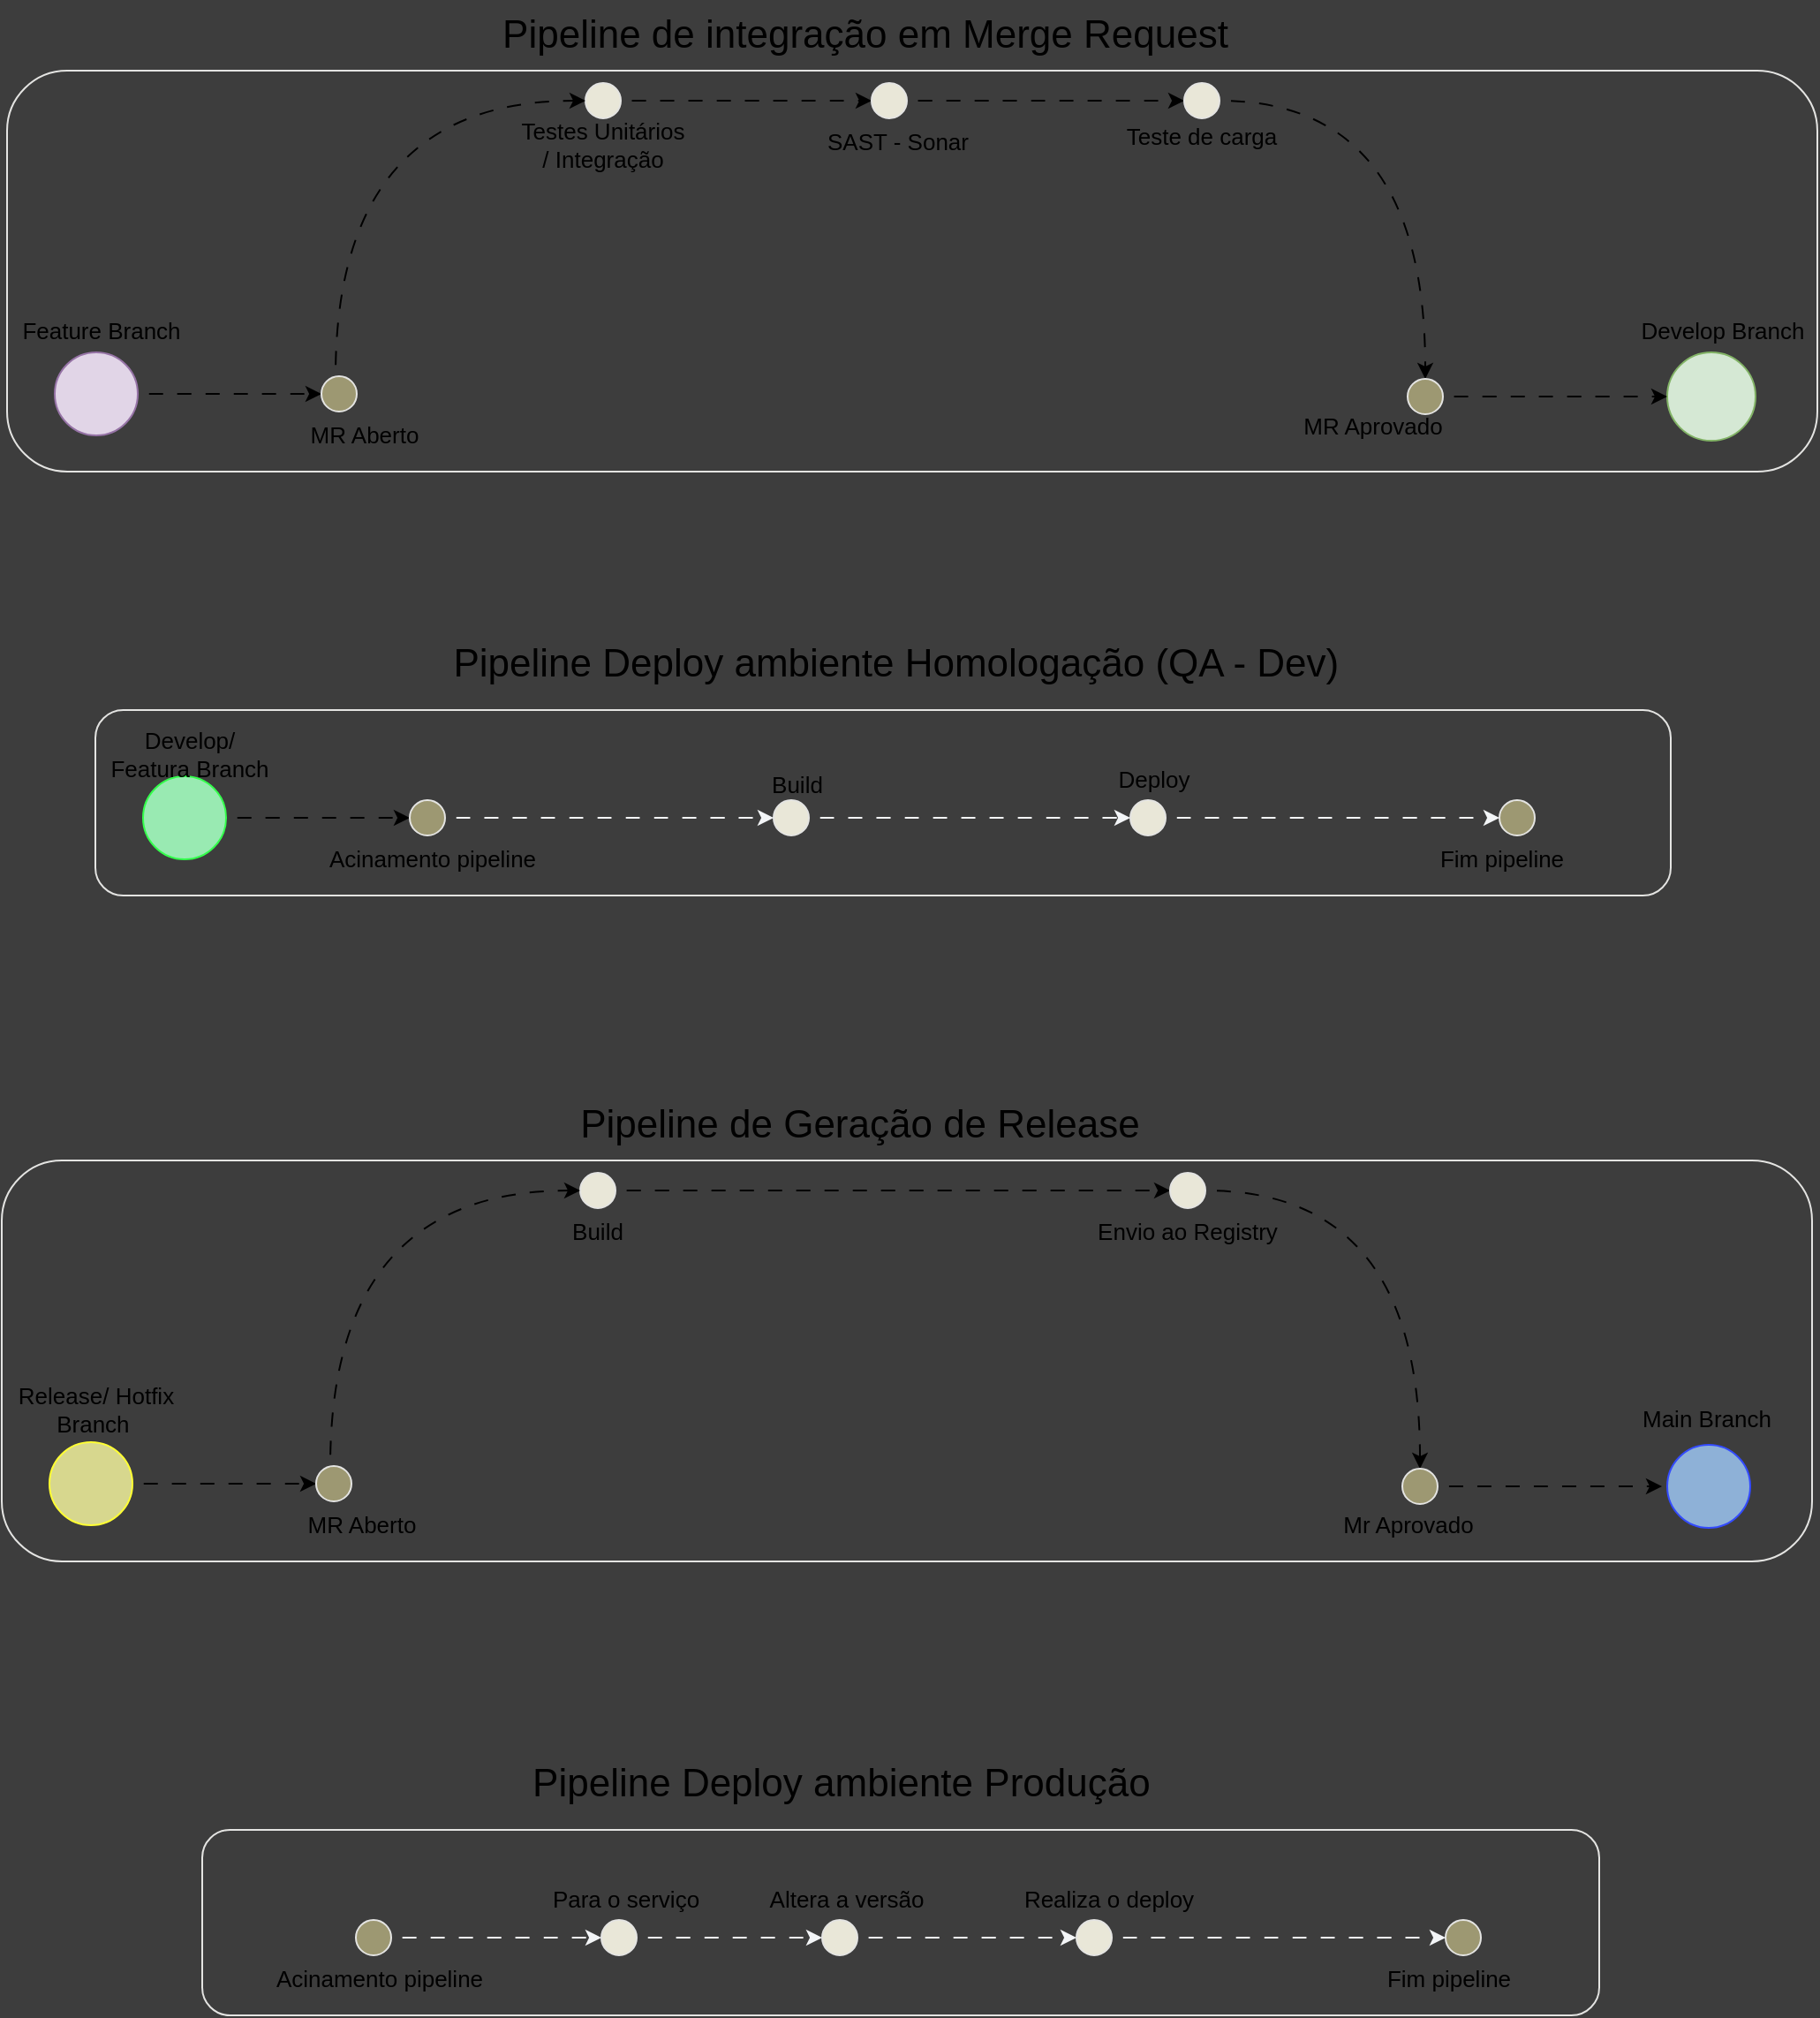 <mxfile>
    <diagram id="5r8v3a8aPRQwPSYrs9-x" name="Pipeline-CICD">
        <mxGraphModel dx="2630" dy="885" grid="0" gridSize="10" guides="1" tooltips="1" connect="1" arrows="1" fold="1" page="0" pageScale="1" pageWidth="827" pageHeight="1169" background="#3D3D3D" math="0" shadow="0">
            <root>
                <mxCell id="0"/>
                <mxCell id="1" parent="0"/>
                <mxCell id="2" value="" style="rounded=1;whiteSpace=wrap;html=1;strokeColor=#e4e4e2;fontSize=13;fontColor=#FFFFFF;fillColor=none;" vertex="1" parent="1">
                    <mxGeometry x="-259" y="502" width="1025" height="227" as="geometry"/>
                </mxCell>
                <mxCell id="3" style="edgeStyle=orthogonalEdgeStyle;curved=1;rounded=1;comic=0;html=1;entryX=0;entryY=0.5;entryDx=0;entryDy=0;fontSize=13;fontColor=#FFFFFF;startFill=1;flowAnimation=1;" edge="1" parent="1" source="4" target="19">
                    <mxGeometry relative="1" as="geometry"/>
                </mxCell>
                <mxCell id="4" value="" style="ellipse;whiteSpace=wrap;html=1;aspect=fixed;fontSize=10;fillColor=#e1d5e7;strokeColor=#9673a6;rounded=1;" vertex="1" parent="1">
                    <mxGeometry x="-232" y="661.5" width="47" height="47" as="geometry"/>
                </mxCell>
                <mxCell id="5" value="" style="ellipse;whiteSpace=wrap;html=1;aspect=fixed;fillColor=#d5e8d4;strokeColor=#82b366;rounded=1;" vertex="1" parent="1">
                    <mxGeometry x="681" y="661.5" width="50" height="50" as="geometry"/>
                </mxCell>
                <mxCell id="6" style="edgeStyle=orthogonalEdgeStyle;curved=1;rounded=1;comic=0;html=1;entryX=0;entryY=0.5;entryDx=0;entryDy=0;fontSize=13;fontColor=#FFFFFF;startFill=1;flowAnimation=1;" edge="1" parent="1" source="7" target="13">
                    <mxGeometry relative="1" as="geometry"/>
                </mxCell>
                <mxCell id="7" value="" style="ellipse;whiteSpace=wrap;html=1;aspect=fixed;fontSize=10;fillColor=#e9e7d8;strokeColor=#e4e4e2;rounded=1;" vertex="1" parent="1">
                    <mxGeometry x="68.5" y="509" width="20" height="20" as="geometry"/>
                </mxCell>
                <mxCell id="8" value="Feature Branch" style="text;html=1;strokeColor=none;fillColor=none;align=center;verticalAlign=middle;whiteSpace=wrap;rounded=1;fontSize=13;" vertex="1" parent="1">
                    <mxGeometry x="-256" y="636.5" width="101" height="25" as="geometry"/>
                </mxCell>
                <mxCell id="9" value="Develop Branch" style="text;html=1;strokeColor=none;fillColor=none;align=center;verticalAlign=middle;whiteSpace=wrap;rounded=1;fontSize=13;" vertex="1" parent="1">
                    <mxGeometry x="662" y="636.5" width="101" height="25" as="geometry"/>
                </mxCell>
                <mxCell id="10" value="Pipeline de integração em Merge Request" style="text;html=1;strokeColor=none;fillColor=none;align=center;verticalAlign=middle;whiteSpace=wrap;rounded=1;fontSize=22;" vertex="1" parent="1">
                    <mxGeometry x="6" y="462" width="441.5" height="40" as="geometry"/>
                </mxCell>
                <mxCell id="11" value="Testes Unitários / Integração" style="text;html=1;strokeColor=none;fillColor=none;align=center;verticalAlign=middle;whiteSpace=wrap;rounded=1;fontSize=13;" vertex="1" parent="1">
                    <mxGeometry x="28" y="531" width="101" height="25" as="geometry"/>
                </mxCell>
                <mxCell id="12" style="edgeStyle=orthogonalEdgeStyle;curved=1;rounded=1;comic=0;html=1;exitX=1;exitY=0.5;exitDx=0;exitDy=0;entryX=0;entryY=0.5;entryDx=0;entryDy=0;fontSize=13;fontColor=#FFFFFF;startFill=1;flowAnimation=1;" edge="1" parent="1" source="13" target="16">
                    <mxGeometry relative="1" as="geometry"/>
                </mxCell>
                <mxCell id="13" value="" style="ellipse;whiteSpace=wrap;html=1;aspect=fixed;fontSize=10;fillColor=#e9e7d8;strokeColor=#e4e4e2;rounded=1;" vertex="1" parent="1">
                    <mxGeometry x="230.5" y="509" width="20" height="20" as="geometry"/>
                </mxCell>
                <mxCell id="14" value="SAST - Sonar" style="text;html=1;strokeColor=none;fillColor=none;align=center;verticalAlign=middle;whiteSpace=wrap;rounded=1;fontSize=13;" vertex="1" parent="1">
                    <mxGeometry x="195" y="529" width="101" height="25" as="geometry"/>
                </mxCell>
                <mxCell id="15" style="edgeStyle=orthogonalEdgeStyle;curved=1;rounded=1;comic=0;html=1;fontSize=13;fontColor=#FFFFFF;startFill=1;entryX=0.5;entryY=0;entryDx=0;entryDy=0;flowAnimation=1;" edge="1" parent="1" source="16" target="21">
                    <mxGeometry relative="1" as="geometry"/>
                </mxCell>
                <mxCell id="16" value="" style="ellipse;whiteSpace=wrap;html=1;aspect=fixed;fontSize=10;fillColor=#e9e7d8;strokeColor=#e4e4e2;rounded=1;" vertex="1" parent="1">
                    <mxGeometry x="407.5" y="509" width="20" height="20" as="geometry"/>
                </mxCell>
                <mxCell id="17" value="Teste de carga" style="text;html=1;strokeColor=none;fillColor=none;align=center;verticalAlign=middle;whiteSpace=wrap;rounded=1;fontSize=13;" vertex="1" parent="1">
                    <mxGeometry x="367" y="526" width="101" height="25" as="geometry"/>
                </mxCell>
                <mxCell id="18" style="edgeStyle=orthogonalEdgeStyle;curved=1;rounded=1;comic=0;html=1;entryX=0;entryY=0.5;entryDx=0;entryDy=0;fontSize=13;fontColor=#FFFFFF;startFill=1;flowAnimation=1;" edge="1" parent="1" source="19" target="7">
                    <mxGeometry relative="1" as="geometry">
                        <Array as="points">
                            <mxPoint x="-73" y="519"/>
                        </Array>
                    </mxGeometry>
                </mxCell>
                <mxCell id="19" value="" style="ellipse;whiteSpace=wrap;html=1;aspect=fixed;fontSize=10;fillColor=#9d9872;strokeColor=#e4e4e2;rounded=1;" vertex="1" parent="1">
                    <mxGeometry x="-81" y="675" width="20" height="20" as="geometry"/>
                </mxCell>
                <mxCell id="20" style="edgeStyle=orthogonalEdgeStyle;curved=1;rounded=1;comic=0;html=1;entryX=0;entryY=0.5;entryDx=0;entryDy=0;fontSize=13;fontColor=#FFFFFF;startFill=1;flowAnimation=1;" edge="1" parent="1" source="21" target="5">
                    <mxGeometry relative="1" as="geometry"/>
                </mxCell>
                <mxCell id="21" value="" style="ellipse;whiteSpace=wrap;html=1;aspect=fixed;fontSize=10;fillColor=#9d9872;strokeColor=#e4e4e2;rounded=1;" vertex="1" parent="1">
                    <mxGeometry x="534" y="676.5" width="20" height="20" as="geometry"/>
                </mxCell>
                <mxCell id="22" value="MR Aberto" style="text;html=1;strokeColor=none;fillColor=none;align=center;verticalAlign=middle;whiteSpace=wrap;rounded=1;fontSize=13;" vertex="1" parent="1">
                    <mxGeometry x="-107" y="695" width="101" height="25" as="geometry"/>
                </mxCell>
                <mxCell id="23" value="MR Aprovado" style="text;html=1;strokeColor=none;fillColor=none;align=center;verticalAlign=middle;whiteSpace=wrap;rounded=1;fontSize=13;" vertex="1" parent="1">
                    <mxGeometry x="464" y="690" width="101" height="25" as="geometry"/>
                </mxCell>
                <mxCell id="24" value="" style="rounded=1;whiteSpace=wrap;html=1;strokeColor=#e4e4e2;fontSize=13;fontColor=#FFFFFF;fillColor=none;" vertex="1" parent="1">
                    <mxGeometry x="-209" y="864" width="892" height="105" as="geometry"/>
                </mxCell>
                <mxCell id="25" style="edgeStyle=orthogonalEdgeStyle;curved=1;rounded=1;comic=0;html=1;entryX=0;entryY=0.5;entryDx=0;entryDy=0;fontSize=13;fontColor=#FFFFFF;startFill=1;flowAnimation=1;" edge="1" parent="1" source="26" target="33">
                    <mxGeometry relative="1" as="geometry"/>
                </mxCell>
                <mxCell id="26" value="" style="ellipse;whiteSpace=wrap;html=1;aspect=fixed;fontSize=10;fillColor=#99eab2;strokeColor=#33ff4b;rounded=1;" vertex="1" parent="1">
                    <mxGeometry x="-182" y="901.5" width="47" height="47" as="geometry"/>
                </mxCell>
                <mxCell id="27" style="edgeStyle=orthogonalEdgeStyle;curved=1;rounded=1;comic=0;html=1;exitX=1;exitY=0.5;exitDx=0;exitDy=0;entryX=0;entryY=0.5;entryDx=0;entryDy=0;strokeColor=#f3f5f7;fontSize=22;fontColor=#FFFFFF;startFill=1;flowAnimation=1;" edge="1" parent="1" source="28" target="57">
                    <mxGeometry relative="1" as="geometry">
                        <mxPoint x="233" y="925" as="targetPoint"/>
                    </mxGeometry>
                </mxCell>
                <mxCell id="28" value="" style="ellipse;whiteSpace=wrap;html=1;aspect=fixed;fontSize=10;fillColor=#e9e7d8;strokeColor=#e4e4e2;rounded=1;" vertex="1" parent="1">
                    <mxGeometry x="175" y="915" width="20" height="20" as="geometry"/>
                </mxCell>
                <mxCell id="29" value="Develop/ Featura Branch" style="text;html=1;strokeColor=none;fillColor=none;align=center;verticalAlign=middle;whiteSpace=wrap;rounded=1;fontSize=13;" vertex="1" parent="1">
                    <mxGeometry x="-206" y="876.5" width="101" height="25" as="geometry"/>
                </mxCell>
                <mxCell id="30" value="Pipeline Deploy ambiente Homologação (QA - Dev)&amp;nbsp;" style="text;html=1;strokeColor=none;fillColor=none;align=center;verticalAlign=middle;whiteSpace=wrap;rounded=1;fontSize=22;" vertex="1" parent="1">
                    <mxGeometry x="-10.5" y="818" width="515" height="40" as="geometry"/>
                </mxCell>
                <mxCell id="31" value="Build" style="text;html=1;strokeColor=none;fillColor=none;align=center;verticalAlign=middle;whiteSpace=wrap;rounded=1;fontSize=13;" vertex="1" parent="1">
                    <mxGeometry x="138" y="893" width="101" height="25" as="geometry"/>
                </mxCell>
                <mxCell id="32" style="edgeStyle=orthogonalEdgeStyle;curved=1;rounded=1;comic=0;html=1;exitX=1;exitY=0.5;exitDx=0;exitDy=0;entryX=0;entryY=0.5;entryDx=0;entryDy=0;strokeColor=#f3f5f7;fontSize=22;fontColor=#FFFFFF;startFill=1;flowAnimation=1;" edge="1" parent="1" source="33" target="28">
                    <mxGeometry relative="1" as="geometry"/>
                </mxCell>
                <mxCell id="33" value="" style="ellipse;whiteSpace=wrap;html=1;aspect=fixed;fontSize=10;fillColor=#9d9872;strokeColor=#e4e4e2;rounded=1;" vertex="1" parent="1">
                    <mxGeometry x="-31" y="915" width="20" height="20" as="geometry"/>
                </mxCell>
                <mxCell id="34" value="" style="ellipse;whiteSpace=wrap;html=1;aspect=fixed;fontSize=10;fillColor=#9d9872;strokeColor=#e4e4e2;rounded=1;" vertex="1" parent="1">
                    <mxGeometry x="586" y="915" width="20" height="20" as="geometry"/>
                </mxCell>
                <mxCell id="35" value="Acinamento pipeline" style="text;html=1;strokeColor=none;fillColor=none;align=center;verticalAlign=middle;whiteSpace=wrap;rounded=1;fontSize=13;" vertex="1" parent="1">
                    <mxGeometry x="-101" y="935" width="166" height="25" as="geometry"/>
                </mxCell>
                <mxCell id="36" value="Fim pipeline" style="text;html=1;strokeColor=none;fillColor=none;align=center;verticalAlign=middle;whiteSpace=wrap;rounded=1;fontSize=13;" vertex="1" parent="1">
                    <mxGeometry x="537" y="935" width="101" height="25" as="geometry"/>
                </mxCell>
                <mxCell id="37" value="" style="rounded=1;whiteSpace=wrap;html=1;strokeColor=#e4e4e2;fontSize=13;fontColor=#FFFFFF;fillColor=none;" vertex="1" parent="1">
                    <mxGeometry x="-262" y="1119" width="1025" height="227" as="geometry"/>
                </mxCell>
                <mxCell id="38" style="edgeStyle=orthogonalEdgeStyle;curved=1;rounded=1;comic=0;html=1;entryX=0;entryY=0.5;entryDx=0;entryDy=0;fontSize=13;fontColor=#FFFFFF;startFill=1;flowAnimation=1;" edge="1" parent="1" source="39" target="49">
                    <mxGeometry relative="1" as="geometry"/>
                </mxCell>
                <mxCell id="39" value="" style="ellipse;whiteSpace=wrap;html=1;aspect=fixed;fontSize=10;fillColor=#d7d78e;strokeColor=#FFFF33;rounded=1;" vertex="1" parent="1">
                    <mxGeometry x="-235" y="1278.5" width="47" height="47" as="geometry"/>
                </mxCell>
                <mxCell id="40" style="edgeStyle=orthogonalEdgeStyle;curved=1;rounded=1;comic=0;html=1;entryX=0;entryY=0.5;entryDx=0;entryDy=0;fontSize=13;fontColor=#FFFFFF;startFill=1;flowAnimation=1;" edge="1" parent="1" source="41" target="45">
                    <mxGeometry relative="1" as="geometry"/>
                </mxCell>
                <mxCell id="41" value="" style="ellipse;whiteSpace=wrap;html=1;aspect=fixed;fontSize=10;fillColor=#e9e7d8;strokeColor=#e4e4e2;rounded=1;" vertex="1" parent="1">
                    <mxGeometry x="65.5" y="1126" width="20" height="20" as="geometry"/>
                </mxCell>
                <mxCell id="42" value="Release/ Hotfix Branch&amp;nbsp;" style="text;html=1;strokeColor=none;fillColor=none;align=center;verticalAlign=middle;whiteSpace=wrap;rounded=1;fontSize=13;" vertex="1" parent="1">
                    <mxGeometry x="-259" y="1247" width="101" height="25" as="geometry"/>
                </mxCell>
                <mxCell id="43" value="Pipeline de Geração de Release" style="text;html=1;strokeColor=none;fillColor=none;align=center;verticalAlign=middle;whiteSpace=wrap;rounded=1;fontSize=22;" vertex="1" parent="1">
                    <mxGeometry x="3" y="1079" width="441.5" height="40" as="geometry"/>
                </mxCell>
                <mxCell id="44" value="Build" style="text;html=1;strokeColor=none;fillColor=none;align=center;verticalAlign=middle;whiteSpace=wrap;rounded=1;fontSize=13;" vertex="1" parent="1">
                    <mxGeometry x="25" y="1146" width="101" height="25" as="geometry"/>
                </mxCell>
                <mxCell id="45" value="" style="ellipse;whiteSpace=wrap;html=1;aspect=fixed;fontSize=10;fillColor=#e9e7d8;strokeColor=#e4e4e2;rounded=1;" vertex="1" parent="1">
                    <mxGeometry x="399.5" y="1126" width="20" height="20" as="geometry"/>
                </mxCell>
                <mxCell id="46" value="Envio ao Registry" style="text;html=1;strokeColor=none;fillColor=none;align=center;verticalAlign=middle;whiteSpace=wrap;rounded=1;fontSize=13;" vertex="1" parent="1">
                    <mxGeometry x="354" y="1146" width="111" height="25" as="geometry"/>
                </mxCell>
                <mxCell id="47" style="edgeStyle=orthogonalEdgeStyle;curved=1;rounded=1;comic=0;html=1;fontSize=13;fontColor=#FFFFFF;startFill=1;entryX=0.5;entryY=0;entryDx=0;entryDy=0;exitX=1;exitY=0.5;exitDx=0;exitDy=0;flowAnimation=1;" edge="1" parent="1" source="45" target="51">
                    <mxGeometry relative="1" as="geometry">
                        <mxPoint x="424.5" y="1136.034" as="sourcePoint"/>
                    </mxGeometry>
                </mxCell>
                <mxCell id="48" style="edgeStyle=orthogonalEdgeStyle;curved=1;rounded=1;comic=0;html=1;entryX=0;entryY=0.5;entryDx=0;entryDy=0;fontSize=13;fontColor=#FFFFFF;startFill=1;flowAnimation=1;" edge="1" parent="1" source="49" target="41">
                    <mxGeometry relative="1" as="geometry">
                        <Array as="points">
                            <mxPoint x="-76" y="1136"/>
                        </Array>
                    </mxGeometry>
                </mxCell>
                <mxCell id="49" value="" style="ellipse;whiteSpace=wrap;html=1;aspect=fixed;fontSize=10;fillColor=#9d9872;strokeColor=#e4e4e2;rounded=1;" vertex="1" parent="1">
                    <mxGeometry x="-84" y="1292" width="20" height="20" as="geometry"/>
                </mxCell>
                <mxCell id="50" style="edgeStyle=orthogonalEdgeStyle;curved=1;rounded=1;comic=0;html=1;entryX=0;entryY=0.5;entryDx=0;entryDy=0;fontSize=13;fontColor=#FFFFFF;startFill=1;flowAnimation=1;" edge="1" parent="1" source="51">
                    <mxGeometry relative="1" as="geometry">
                        <mxPoint x="678" y="1303.5" as="targetPoint"/>
                    </mxGeometry>
                </mxCell>
                <mxCell id="51" value="" style="ellipse;whiteSpace=wrap;html=1;aspect=fixed;fontSize=10;fillColor=#9d9872;strokeColor=#e4e4e2;rounded=1;" vertex="1" parent="1">
                    <mxGeometry x="531" y="1293.5" width="20" height="20" as="geometry"/>
                </mxCell>
                <mxCell id="52" value="MR Aberto" style="text;html=1;strokeColor=none;fillColor=none;align=center;verticalAlign=middle;whiteSpace=wrap;rounded=1;fontSize=13;" vertex="1" parent="1">
                    <mxGeometry x="-141" y="1312" width="166" height="25" as="geometry"/>
                </mxCell>
                <mxCell id="53" value="Mr Aprovado" style="text;html=1;strokeColor=none;fillColor=none;align=center;verticalAlign=middle;whiteSpace=wrap;rounded=1;fontSize=13;" vertex="1" parent="1">
                    <mxGeometry x="484" y="1312" width="101" height="25" as="geometry"/>
                </mxCell>
                <mxCell id="54" value="" style="ellipse;whiteSpace=wrap;html=1;aspect=fixed;fontSize=10;fillColor=#8eb1d7;strokeColor=#334bff;rounded=1;" vertex="1" parent="1">
                    <mxGeometry x="681" y="1280" width="47" height="47" as="geometry"/>
                </mxCell>
                <mxCell id="55" value="Main Branch" style="text;html=1;strokeColor=none;fillColor=none;align=center;verticalAlign=middle;whiteSpace=wrap;rounded=1;fontSize=13;" vertex="1" parent="1">
                    <mxGeometry x="652.5" y="1252" width="101" height="25" as="geometry"/>
                </mxCell>
                <mxCell id="56" style="edgeStyle=orthogonalEdgeStyle;curved=1;rounded=1;comic=0;html=1;exitX=1;exitY=0.5;exitDx=0;exitDy=0;entryX=0;entryY=0.5;entryDx=0;entryDy=0;strokeColor=#f3f5f7;fontSize=22;fontColor=#FFFFFF;startFill=1;flowAnimation=1;" edge="1" parent="1" source="57" target="34">
                    <mxGeometry relative="1" as="geometry"/>
                </mxCell>
                <mxCell id="57" value="" style="ellipse;whiteSpace=wrap;html=1;aspect=fixed;fontSize=10;fillColor=#e9e7d8;strokeColor=#e4e4e2;rounded=1;" vertex="1" parent="1">
                    <mxGeometry x="377" y="915" width="20" height="20" as="geometry"/>
                </mxCell>
                <mxCell id="58" value="Deploy" style="text;html=1;strokeColor=none;fillColor=none;align=center;verticalAlign=middle;whiteSpace=wrap;rounded=1;fontSize=13;" vertex="1" parent="1">
                    <mxGeometry x="357" y="890" width="67" height="25" as="geometry"/>
                </mxCell>
                <mxCell id="59" value="" style="rounded=1;whiteSpace=wrap;html=1;strokeColor=#e4e4e2;fontSize=13;fontColor=#FFFFFF;fillColor=none;" vertex="1" parent="1">
                    <mxGeometry x="-148.5" y="1498" width="791" height="105" as="geometry"/>
                </mxCell>
                <mxCell id="60" style="edgeStyle=orthogonalEdgeStyle;curved=1;rounded=1;comic=0;html=1;exitX=1;exitY=0.5;exitDx=0;exitDy=0;entryX=0;entryY=0.5;entryDx=0;entryDy=0;strokeColor=#f3f5f7;fontSize=22;fontColor=#FFFFFF;startFill=1;flowAnimation=1;" edge="1" parent="1" source="61" target="70">
                    <mxGeometry relative="1" as="geometry"/>
                </mxCell>
                <mxCell id="61" value="" style="ellipse;whiteSpace=wrap;html=1;aspect=fixed;fontSize=10;fillColor=#e9e7d8;strokeColor=#e4e4e2;rounded=1;" vertex="1" parent="1">
                    <mxGeometry x="77.5" y="1549" width="20" height="20" as="geometry"/>
                </mxCell>
                <mxCell id="62" value="Pipeline Deploy ambiente Produção&amp;nbsp;" style="text;html=1;strokeColor=none;fillColor=none;align=center;verticalAlign=middle;whiteSpace=wrap;rounded=1;fontSize=22;" vertex="1" parent="1">
                    <mxGeometry x="-41" y="1452" width="515" height="40" as="geometry"/>
                </mxCell>
                <mxCell id="63" value="Para o serviço" style="text;html=1;strokeColor=none;fillColor=none;align=center;verticalAlign=middle;whiteSpace=wrap;rounded=1;fontSize=13;" vertex="1" parent="1">
                    <mxGeometry x="40.5" y="1524" width="101" height="25" as="geometry"/>
                </mxCell>
                <mxCell id="64" style="edgeStyle=orthogonalEdgeStyle;curved=1;rounded=1;comic=0;html=1;exitX=1;exitY=0.5;exitDx=0;exitDy=0;entryX=0;entryY=0.5;entryDx=0;entryDy=0;strokeColor=#f3f5f7;fontSize=22;fontColor=#FFFFFF;startFill=1;flowAnimation=1;" edge="1" parent="1" source="65" target="61">
                    <mxGeometry relative="1" as="geometry"/>
                </mxCell>
                <mxCell id="65" value="" style="ellipse;whiteSpace=wrap;html=1;aspect=fixed;fontSize=10;fillColor=#9d9872;strokeColor=#e4e4e2;rounded=1;" vertex="1" parent="1">
                    <mxGeometry x="-61.5" y="1549" width="20" height="20" as="geometry"/>
                </mxCell>
                <mxCell id="66" value="" style="ellipse;whiteSpace=wrap;html=1;aspect=fixed;fontSize=10;fillColor=#9d9872;strokeColor=#e4e4e2;rounded=1;" vertex="1" parent="1">
                    <mxGeometry x="555.5" y="1549" width="20" height="20" as="geometry"/>
                </mxCell>
                <mxCell id="67" value="Acinamento pipeline" style="text;html=1;strokeColor=none;fillColor=none;align=center;verticalAlign=middle;whiteSpace=wrap;rounded=1;fontSize=13;" vertex="1" parent="1">
                    <mxGeometry x="-131.5" y="1569" width="166" height="25" as="geometry"/>
                </mxCell>
                <mxCell id="68" value="Fim pipeline" style="text;html=1;strokeColor=none;fillColor=none;align=center;verticalAlign=middle;whiteSpace=wrap;rounded=1;fontSize=13;" vertex="1" parent="1">
                    <mxGeometry x="506.5" y="1569" width="101" height="25" as="geometry"/>
                </mxCell>
                <mxCell id="69" style="edgeStyle=orthogonalEdgeStyle;curved=1;rounded=1;comic=0;html=1;exitX=1;exitY=0.5;exitDx=0;exitDy=0;entryX=0;entryY=0.5;entryDx=0;entryDy=0;strokeColor=#f3f5f7;fontSize=22;fontColor=#FFFFFF;startFill=1;flowAnimation=1;" edge="1" parent="1" source="70" target="73">
                    <mxGeometry relative="1" as="geometry"/>
                </mxCell>
                <mxCell id="70" value="" style="ellipse;whiteSpace=wrap;html=1;aspect=fixed;fontSize=10;fillColor=#e9e7d8;strokeColor=#e4e4e2;rounded=1;" vertex="1" parent="1">
                    <mxGeometry x="202.5" y="1549" width="20" height="20" as="geometry"/>
                </mxCell>
                <mxCell id="71" value="Altera a versão" style="text;html=1;strokeColor=none;fillColor=none;align=center;verticalAlign=middle;whiteSpace=wrap;rounded=1;fontSize=13;" vertex="1" parent="1">
                    <mxGeometry x="159" y="1524" width="115" height="25" as="geometry"/>
                </mxCell>
                <mxCell id="72" style="edgeStyle=orthogonalEdgeStyle;curved=1;rounded=1;comic=0;html=1;exitX=1;exitY=0.5;exitDx=0;exitDy=0;entryX=0;entryY=0.5;entryDx=0;entryDy=0;strokeColor=#f3f5f7;fontSize=22;fontColor=#FFFFFF;startFill=1;flowAnimation=1;" edge="1" parent="1" source="73" target="66">
                    <mxGeometry relative="1" as="geometry"/>
                </mxCell>
                <mxCell id="73" value="" style="ellipse;whiteSpace=wrap;html=1;aspect=fixed;fontSize=10;fillColor=#e9e7d8;strokeColor=#e4e4e2;rounded=1;" vertex="1" parent="1">
                    <mxGeometry x="346.5" y="1549" width="20" height="20" as="geometry"/>
                </mxCell>
                <mxCell id="74" value="Realiza o deploy" style="text;html=1;strokeColor=none;fillColor=none;align=center;verticalAlign=middle;whiteSpace=wrap;rounded=1;fontSize=13;" vertex="1" parent="1">
                    <mxGeometry x="312.5" y="1524" width="104" height="25" as="geometry"/>
                </mxCell>
            </root>
        </mxGraphModel>
    </diagram>
</mxfile>